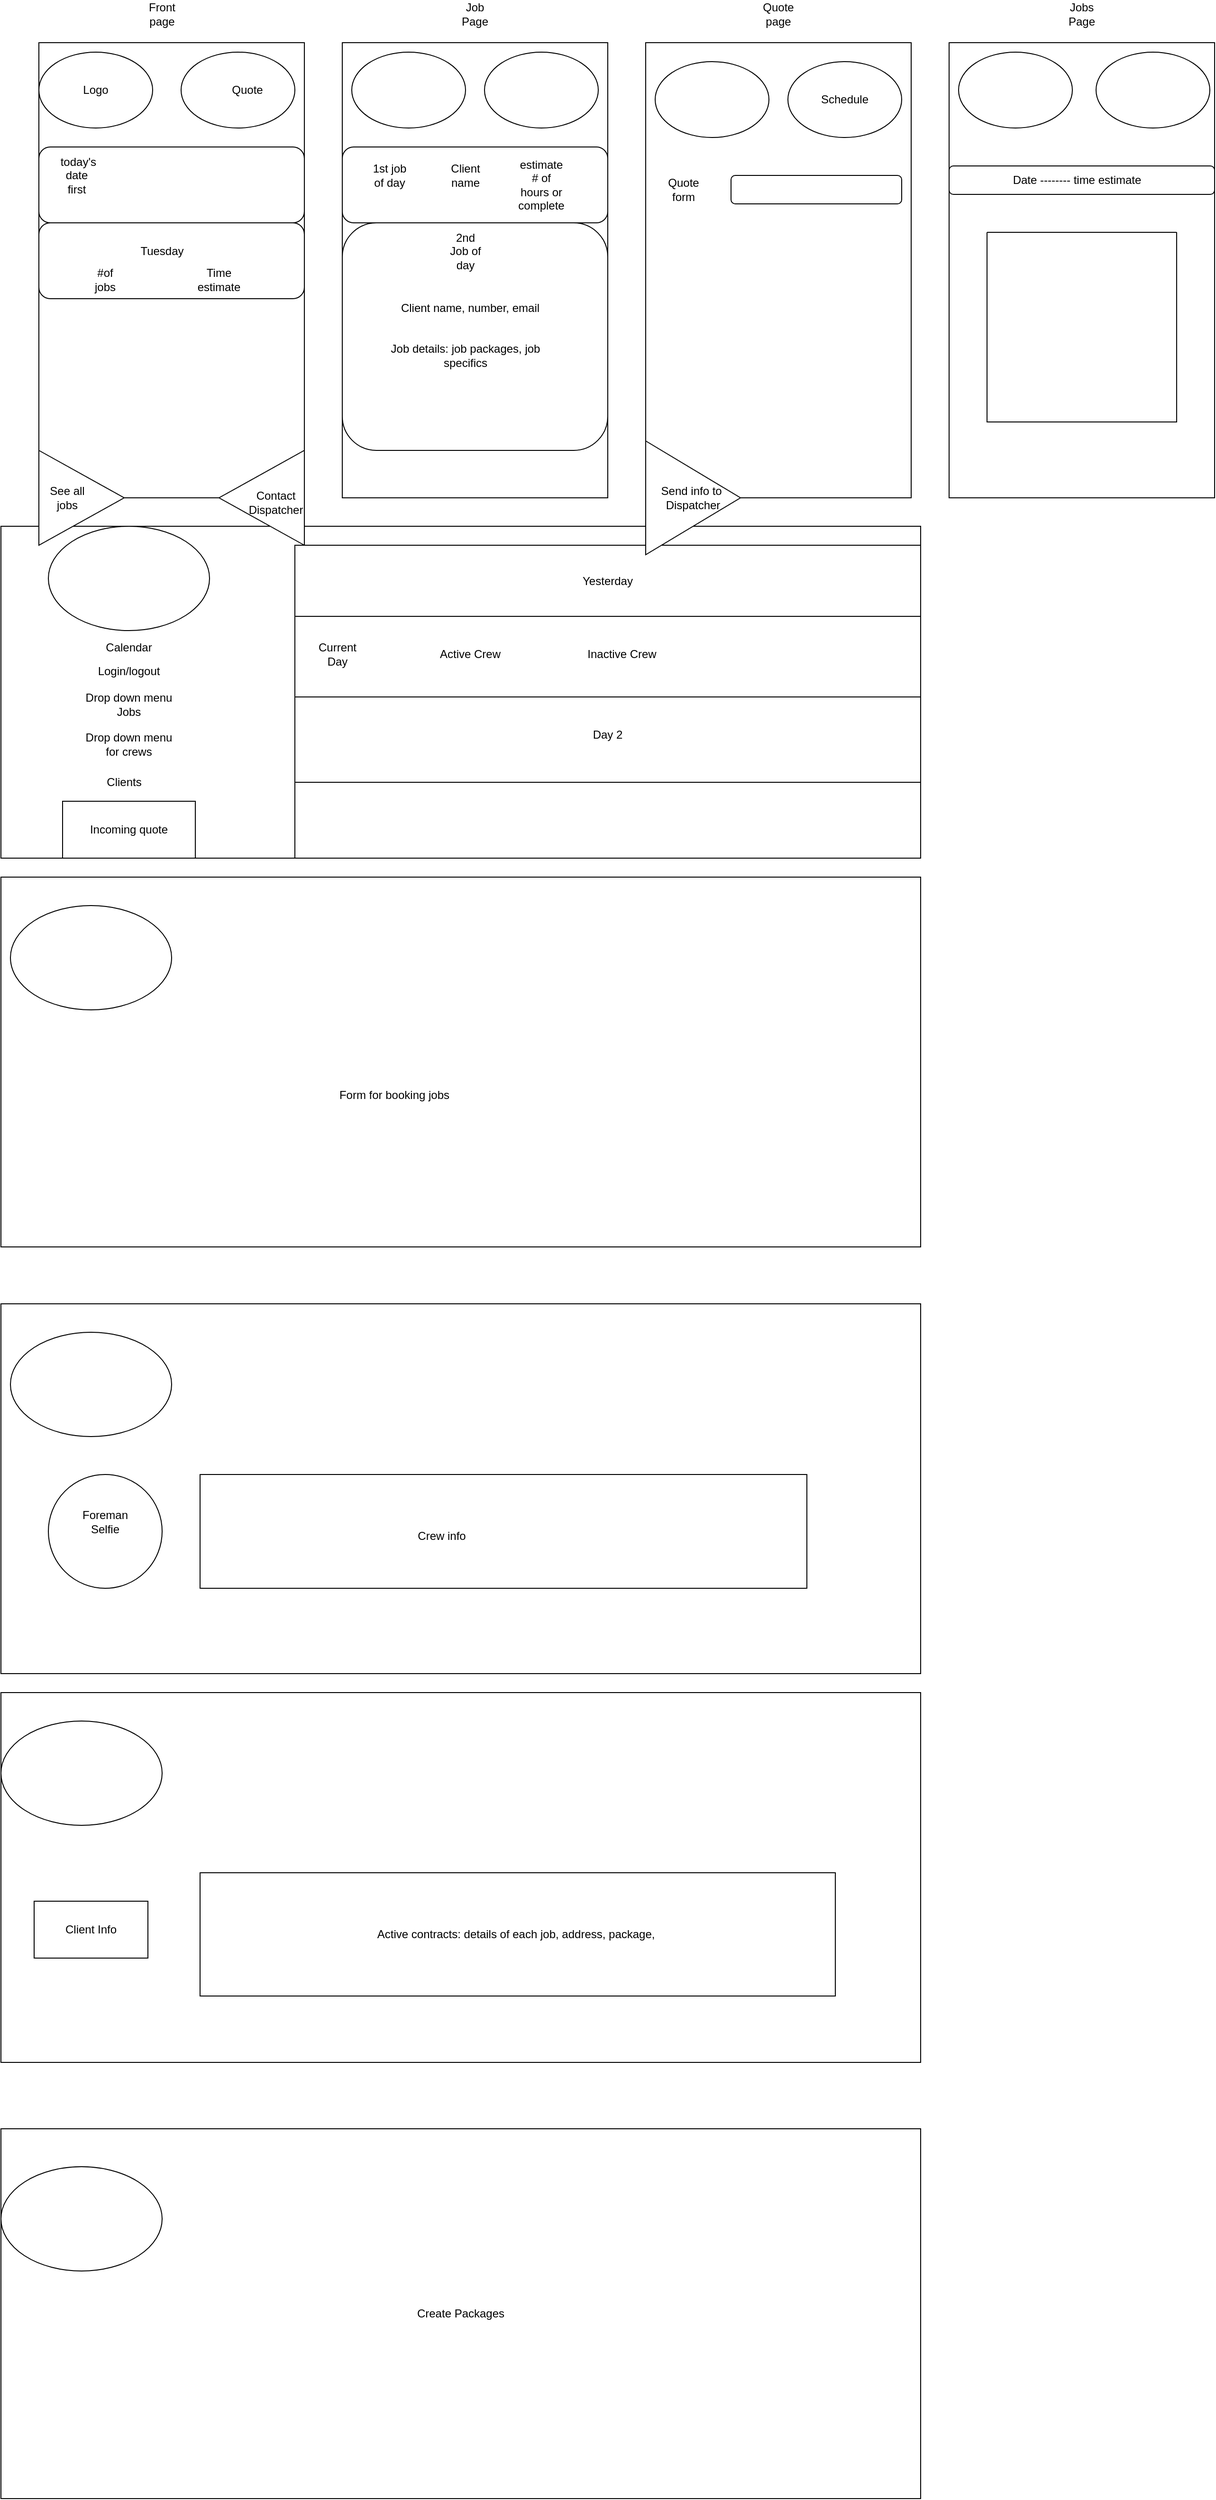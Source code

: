 <mxfile version="14.9.8" type="github">
  <diagram id="R2lEEEUBdFMjLlhIrx00" name="Page-1">
    <mxGraphModel dx="1256" dy="877" grid="1" gridSize="10" guides="1" tooltips="1" connect="1" arrows="1" fold="1" page="1" pageScale="1" pageWidth="850" pageHeight="1100" math="0" shadow="0" extFonts="Permanent Marker^https://fonts.googleapis.com/css?family=Permanent+Marker">
      <root>
        <mxCell id="0" />
        <mxCell id="1" parent="0" />
        <mxCell id="J1fMxKO8Fa8xe_uoKNtJ-2" value="" style="rounded=0;whiteSpace=wrap;html=1;" vertex="1" parent="1">
          <mxGeometry x="40" y="120" width="280" height="480" as="geometry" />
        </mxCell>
        <mxCell id="J1fMxKO8Fa8xe_uoKNtJ-3" value="" style="rounded=1;whiteSpace=wrap;html=1;" vertex="1" parent="1">
          <mxGeometry x="40" y="310" width="280" height="80" as="geometry" />
        </mxCell>
        <mxCell id="J1fMxKO8Fa8xe_uoKNtJ-4" value="" style="rounded=1;whiteSpace=wrap;html=1;" vertex="1" parent="1">
          <mxGeometry x="40" y="230" width="280" height="80" as="geometry" />
        </mxCell>
        <mxCell id="J1fMxKO8Fa8xe_uoKNtJ-7" value="" style="ellipse;whiteSpace=wrap;html=1;" vertex="1" parent="1">
          <mxGeometry x="190" y="130" width="120" height="80" as="geometry" />
        </mxCell>
        <mxCell id="J1fMxKO8Fa8xe_uoKNtJ-8" value="" style="ellipse;whiteSpace=wrap;html=1;" vertex="1" parent="1">
          <mxGeometry x="40" y="130" width="120" height="80" as="geometry" />
        </mxCell>
        <mxCell id="J1fMxKO8Fa8xe_uoKNtJ-10" value="" style="rounded=0;whiteSpace=wrap;html=1;" vertex="1" parent="1">
          <mxGeometry x="360" y="120" width="280" height="480" as="geometry" />
        </mxCell>
        <mxCell id="J1fMxKO8Fa8xe_uoKNtJ-11" value="Tuesday" style="text;html=1;strokeColor=none;fillColor=none;align=center;verticalAlign=middle;whiteSpace=wrap;rounded=0;" vertex="1" parent="1">
          <mxGeometry x="150" y="330" width="40" height="20" as="geometry" />
        </mxCell>
        <mxCell id="J1fMxKO8Fa8xe_uoKNtJ-12" value="#of jobs" style="text;html=1;strokeColor=none;fillColor=none;align=center;verticalAlign=middle;whiteSpace=wrap;rounded=0;" vertex="1" parent="1">
          <mxGeometry x="90" y="360" width="40" height="20" as="geometry" />
        </mxCell>
        <mxCell id="J1fMxKO8Fa8xe_uoKNtJ-13" value="Time estimate" style="text;html=1;strokeColor=none;fillColor=none;align=center;verticalAlign=middle;whiteSpace=wrap;rounded=0;" vertex="1" parent="1">
          <mxGeometry x="210" y="360" width="40" height="20" as="geometry" />
        </mxCell>
        <mxCell id="J1fMxKO8Fa8xe_uoKNtJ-14" value="Quote" style="text;html=1;strokeColor=none;fillColor=none;align=center;verticalAlign=middle;whiteSpace=wrap;rounded=0;" vertex="1" parent="1">
          <mxGeometry x="240" y="160" width="40" height="20" as="geometry" />
        </mxCell>
        <mxCell id="J1fMxKO8Fa8xe_uoKNtJ-15" value="Logo" style="text;html=1;strokeColor=none;fillColor=none;align=center;verticalAlign=middle;whiteSpace=wrap;rounded=0;" vertex="1" parent="1">
          <mxGeometry x="80" y="160" width="40" height="20" as="geometry" />
        </mxCell>
        <mxCell id="J1fMxKO8Fa8xe_uoKNtJ-18" value="" style="ellipse;whiteSpace=wrap;html=1;" vertex="1" parent="1">
          <mxGeometry x="370" y="130" width="120" height="80" as="geometry" />
        </mxCell>
        <mxCell id="J1fMxKO8Fa8xe_uoKNtJ-19" value="" style="ellipse;whiteSpace=wrap;html=1;" vertex="1" parent="1">
          <mxGeometry x="510" y="130" width="120" height="80" as="geometry" />
        </mxCell>
        <mxCell id="J1fMxKO8Fa8xe_uoKNtJ-20" value="" style="rounded=1;whiteSpace=wrap;html=1;" vertex="1" parent="1">
          <mxGeometry x="360" y="230" width="280" height="80" as="geometry" />
        </mxCell>
        <mxCell id="J1fMxKO8Fa8xe_uoKNtJ-21" value="" style="rounded=1;whiteSpace=wrap;html=1;" vertex="1" parent="1">
          <mxGeometry x="360" y="310" width="280" height="240" as="geometry" />
        </mxCell>
        <mxCell id="J1fMxKO8Fa8xe_uoKNtJ-22" value="&amp;nbsp;today&#39;s date first" style="text;html=1;strokeColor=none;fillColor=none;align=center;verticalAlign=middle;whiteSpace=wrap;rounded=0;" vertex="1" parent="1">
          <mxGeometry x="60" y="250" width="40" height="20" as="geometry" />
        </mxCell>
        <mxCell id="J1fMxKO8Fa8xe_uoKNtJ-23" value="1st job of day" style="text;html=1;strokeColor=none;fillColor=none;align=center;verticalAlign=middle;whiteSpace=wrap;rounded=0;" vertex="1" parent="1">
          <mxGeometry x="390" y="250" width="40" height="20" as="geometry" />
        </mxCell>
        <mxCell id="J1fMxKO8Fa8xe_uoKNtJ-27" style="edgeStyle=orthogonalEdgeStyle;rounded=0;orthogonalLoop=1;jettySize=auto;html=1;exitX=0.5;exitY=0;exitDx=0;exitDy=0;" edge="1" parent="1" source="J1fMxKO8Fa8xe_uoKNtJ-25">
          <mxGeometry relative="1" as="geometry">
            <mxPoint x="570" y="260" as="targetPoint" />
          </mxGeometry>
        </mxCell>
        <mxCell id="J1fMxKO8Fa8xe_uoKNtJ-25" value="estimate # of hours or complete" style="text;html=1;strokeColor=none;fillColor=none;align=center;verticalAlign=middle;whiteSpace=wrap;rounded=0;" vertex="1" parent="1">
          <mxGeometry x="550" y="260" width="40" height="20" as="geometry" />
        </mxCell>
        <mxCell id="J1fMxKO8Fa8xe_uoKNtJ-26" style="edgeStyle=orthogonalEdgeStyle;rounded=0;orthogonalLoop=1;jettySize=auto;html=1;exitX=0.5;exitY=1;exitDx=0;exitDy=0;" edge="1" parent="1" source="J1fMxKO8Fa8xe_uoKNtJ-25" target="J1fMxKO8Fa8xe_uoKNtJ-25">
          <mxGeometry relative="1" as="geometry" />
        </mxCell>
        <mxCell id="J1fMxKO8Fa8xe_uoKNtJ-28" style="edgeStyle=orthogonalEdgeStyle;rounded=0;orthogonalLoop=1;jettySize=auto;html=1;exitX=0.5;exitY=1;exitDx=0;exitDy=0;" edge="1" parent="1" source="J1fMxKO8Fa8xe_uoKNtJ-21" target="J1fMxKO8Fa8xe_uoKNtJ-21">
          <mxGeometry relative="1" as="geometry" />
        </mxCell>
        <mxCell id="J1fMxKO8Fa8xe_uoKNtJ-29" value="2nd Job of day" style="text;html=1;strokeColor=none;fillColor=none;align=center;verticalAlign=middle;whiteSpace=wrap;rounded=0;" vertex="1" parent="1">
          <mxGeometry x="470" y="330" width="40" height="20" as="geometry" />
        </mxCell>
        <mxCell id="J1fMxKO8Fa8xe_uoKNtJ-30" value="Client name, number, email" style="text;html=1;strokeColor=none;fillColor=none;align=center;verticalAlign=middle;whiteSpace=wrap;rounded=0;" vertex="1" parent="1">
          <mxGeometry x="370" y="380" width="250" height="40" as="geometry" />
        </mxCell>
        <mxCell id="J1fMxKO8Fa8xe_uoKNtJ-32" value="Job details: job packages, job specifics" style="text;html=1;strokeColor=none;fillColor=none;align=center;verticalAlign=middle;whiteSpace=wrap;rounded=0;" vertex="1" parent="1">
          <mxGeometry x="390" y="440" width="200" height="20" as="geometry" />
        </mxCell>
        <mxCell id="J1fMxKO8Fa8xe_uoKNtJ-35" value="Client name" style="text;html=1;strokeColor=none;fillColor=none;align=center;verticalAlign=middle;whiteSpace=wrap;rounded=0;" vertex="1" parent="1">
          <mxGeometry x="470" y="250" width="40" height="20" as="geometry" />
        </mxCell>
        <mxCell id="J1fMxKO8Fa8xe_uoKNtJ-37" value="" style="rounded=0;whiteSpace=wrap;html=1;" vertex="1" parent="1">
          <mxGeometry x="680" y="120" width="280" height="480" as="geometry" />
        </mxCell>
        <mxCell id="J1fMxKO8Fa8xe_uoKNtJ-38" value="" style="ellipse;whiteSpace=wrap;html=1;" vertex="1" parent="1">
          <mxGeometry x="690" y="140" width="120" height="80" as="geometry" />
        </mxCell>
        <mxCell id="J1fMxKO8Fa8xe_uoKNtJ-39" value="" style="ellipse;whiteSpace=wrap;html=1;" vertex="1" parent="1">
          <mxGeometry x="830" y="140" width="120" height="80" as="geometry" />
        </mxCell>
        <mxCell id="J1fMxKO8Fa8xe_uoKNtJ-40" value="" style="rounded=1;whiteSpace=wrap;html=1;" vertex="1" parent="1">
          <mxGeometry x="770" y="260" width="180" height="30" as="geometry" />
        </mxCell>
        <mxCell id="J1fMxKO8Fa8xe_uoKNtJ-41" value="Quote form" style="text;html=1;strokeColor=none;fillColor=none;align=center;verticalAlign=middle;whiteSpace=wrap;rounded=0;" vertex="1" parent="1">
          <mxGeometry x="700" y="265" width="40" height="20" as="geometry" />
        </mxCell>
        <mxCell id="J1fMxKO8Fa8xe_uoKNtJ-42" value="Schedule" style="text;html=1;strokeColor=none;fillColor=none;align=center;verticalAlign=middle;whiteSpace=wrap;rounded=0;" vertex="1" parent="1">
          <mxGeometry x="870" y="170" width="40" height="20" as="geometry" />
        </mxCell>
        <mxCell id="J1fMxKO8Fa8xe_uoKNtJ-44" value="" style="rounded=0;whiteSpace=wrap;html=1;" vertex="1" parent="1">
          <mxGeometry y="630" width="970" height="350" as="geometry" />
        </mxCell>
        <mxCell id="J1fMxKO8Fa8xe_uoKNtJ-45" value="" style="ellipse;whiteSpace=wrap;html=1;" vertex="1" parent="1">
          <mxGeometry x="50" y="630" width="170" height="110" as="geometry" />
        </mxCell>
        <mxCell id="J1fMxKO8Fa8xe_uoKNtJ-46" value="Drop down menu&lt;br&gt;Jobs" style="text;html=1;strokeColor=none;fillColor=none;align=center;verticalAlign=middle;whiteSpace=wrap;rounded=0;" vertex="1" parent="1">
          <mxGeometry x="70" y="805" width="130" height="25" as="geometry" />
        </mxCell>
        <mxCell id="J1fMxKO8Fa8xe_uoKNtJ-47" value="" style="triangle;whiteSpace=wrap;html=1;" vertex="1" parent="1">
          <mxGeometry x="40" y="550" width="90" height="100" as="geometry" />
        </mxCell>
        <mxCell id="J1fMxKO8Fa8xe_uoKNtJ-48" value="See all jobs" style="text;html=1;strokeColor=none;fillColor=none;align=center;verticalAlign=middle;whiteSpace=wrap;rounded=0;" vertex="1" parent="1">
          <mxGeometry x="40" y="570" width="60" height="60" as="geometry" />
        </mxCell>
        <mxCell id="J1fMxKO8Fa8xe_uoKNtJ-49" value="" style="triangle;whiteSpace=wrap;html=1;rotation=-180;" vertex="1" parent="1">
          <mxGeometry x="230" y="550" width="90" height="100" as="geometry" />
        </mxCell>
        <mxCell id="J1fMxKO8Fa8xe_uoKNtJ-50" value="Contact Dispatcher" style="text;html=1;strokeColor=none;fillColor=none;align=center;verticalAlign=middle;whiteSpace=wrap;rounded=0;" vertex="1" parent="1">
          <mxGeometry x="270" y="580" width="40" height="50" as="geometry" />
        </mxCell>
        <mxCell id="J1fMxKO8Fa8xe_uoKNtJ-51" value="" style="rounded=0;whiteSpace=wrap;html=1;" vertex="1" parent="1">
          <mxGeometry x="1000" y="120" width="280" height="480" as="geometry" />
        </mxCell>
        <mxCell id="J1fMxKO8Fa8xe_uoKNtJ-52" value="" style="ellipse;whiteSpace=wrap;html=1;" vertex="1" parent="1">
          <mxGeometry x="1010" y="130" width="120" height="80" as="geometry" />
        </mxCell>
        <mxCell id="J1fMxKO8Fa8xe_uoKNtJ-53" value="" style="ellipse;whiteSpace=wrap;html=1;" vertex="1" parent="1">
          <mxGeometry x="1155" y="130" width="120" height="80" as="geometry" />
        </mxCell>
        <mxCell id="J1fMxKO8Fa8xe_uoKNtJ-54" value="" style="rounded=1;whiteSpace=wrap;html=1;" vertex="1" parent="1">
          <mxGeometry x="1000" y="250" width="280" height="30" as="geometry" />
        </mxCell>
        <mxCell id="J1fMxKO8Fa8xe_uoKNtJ-55" value="Date -------- time estimate" style="text;html=1;strokeColor=none;fillColor=none;align=center;verticalAlign=middle;whiteSpace=wrap;rounded=0;" vertex="1" parent="1">
          <mxGeometry x="1030" y="255" width="210" height="20" as="geometry" />
        </mxCell>
        <mxCell id="J1fMxKO8Fa8xe_uoKNtJ-56" value="" style="swimlane;startSize=0;" vertex="1" parent="1">
          <mxGeometry x="1040" y="320" width="200" height="200" as="geometry" />
        </mxCell>
        <mxCell id="J1fMxKO8Fa8xe_uoKNtJ-59" value="" style="rounded=0;whiteSpace=wrap;html=1;" vertex="1" parent="1">
          <mxGeometry x="310" y="810" width="660" height="90" as="geometry" />
        </mxCell>
        <mxCell id="J1fMxKO8Fa8xe_uoKNtJ-60" value="" style="rounded=0;whiteSpace=wrap;html=1;" vertex="1" parent="1">
          <mxGeometry x="310" y="900" width="660" height="80" as="geometry" />
        </mxCell>
        <mxCell id="J1fMxKO8Fa8xe_uoKNtJ-61" value="" style="rounded=0;whiteSpace=wrap;html=1;" vertex="1" parent="1">
          <mxGeometry x="310" y="725" width="660" height="85" as="geometry" />
        </mxCell>
        <mxCell id="J1fMxKO8Fa8xe_uoKNtJ-62" value="Drop down menu for crews" style="text;html=1;strokeColor=none;fillColor=none;align=center;verticalAlign=middle;whiteSpace=wrap;rounded=0;" vertex="1" parent="1">
          <mxGeometry x="85" y="840" width="100" height="40" as="geometry" />
        </mxCell>
        <mxCell id="J1fMxKO8Fa8xe_uoKNtJ-63" value="Calendar" style="text;html=1;strokeColor=none;fillColor=none;align=center;verticalAlign=middle;whiteSpace=wrap;rounded=0;" vertex="1" parent="1">
          <mxGeometry x="115" y="747.5" width="40" height="20" as="geometry" />
        </mxCell>
        <mxCell id="J1fMxKO8Fa8xe_uoKNtJ-65" value="Login/logout" style="text;html=1;strokeColor=none;fillColor=none;align=center;verticalAlign=middle;whiteSpace=wrap;rounded=0;" vertex="1" parent="1">
          <mxGeometry x="115" y="772.5" width="40" height="20" as="geometry" />
        </mxCell>
        <mxCell id="J1fMxKO8Fa8xe_uoKNtJ-66" value="Current Day" style="text;html=1;strokeColor=none;fillColor=none;align=center;verticalAlign=middle;whiteSpace=wrap;rounded=0;" vertex="1" parent="1">
          <mxGeometry x="335" y="755" width="40" height="20" as="geometry" />
        </mxCell>
        <mxCell id="J1fMxKO8Fa8xe_uoKNtJ-68" value="Yesterday" style="rounded=0;whiteSpace=wrap;html=1;" vertex="1" parent="1">
          <mxGeometry x="310" y="650" width="660" height="75" as="geometry" />
        </mxCell>
        <mxCell id="J1fMxKO8Fa8xe_uoKNtJ-69" value="Active Crew" style="text;html=1;strokeColor=none;fillColor=none;align=center;verticalAlign=middle;whiteSpace=wrap;rounded=0;" vertex="1" parent="1">
          <mxGeometry x="420" y="747.5" width="150" height="35" as="geometry" />
        </mxCell>
        <mxCell id="J1fMxKO8Fa8xe_uoKNtJ-72" value="Day 2" style="text;html=1;strokeColor=none;fillColor=none;align=center;verticalAlign=middle;whiteSpace=wrap;rounded=0;" vertex="1" parent="1">
          <mxGeometry x="620" y="840" width="40" height="20" as="geometry" />
        </mxCell>
        <mxCell id="J1fMxKO8Fa8xe_uoKNtJ-73" value="Inactive Crew" style="text;html=1;strokeColor=none;fillColor=none;align=center;verticalAlign=middle;whiteSpace=wrap;rounded=0;" vertex="1" parent="1">
          <mxGeometry x="590" y="755" width="130" height="20" as="geometry" />
        </mxCell>
        <mxCell id="J1fMxKO8Fa8xe_uoKNtJ-74" value="" style="rounded=0;whiteSpace=wrap;html=1;" vertex="1" parent="1">
          <mxGeometry y="1000" width="970" height="390" as="geometry" />
        </mxCell>
        <mxCell id="J1fMxKO8Fa8xe_uoKNtJ-75" value="Clients" style="text;html=1;strokeColor=none;fillColor=none;align=center;verticalAlign=middle;whiteSpace=wrap;rounded=0;" vertex="1" parent="1">
          <mxGeometry x="110" y="890" width="40" height="20" as="geometry" />
        </mxCell>
        <mxCell id="J1fMxKO8Fa8xe_uoKNtJ-76" value="Front page" style="text;html=1;strokeColor=none;fillColor=none;align=center;verticalAlign=middle;whiteSpace=wrap;rounded=0;" vertex="1" parent="1">
          <mxGeometry x="150" y="80" width="40" height="20" as="geometry" />
        </mxCell>
        <mxCell id="J1fMxKO8Fa8xe_uoKNtJ-77" value="Job Page" style="text;html=1;strokeColor=none;fillColor=none;align=center;verticalAlign=middle;whiteSpace=wrap;rounded=0;" vertex="1" parent="1">
          <mxGeometry x="480" y="80" width="40" height="20" as="geometry" />
        </mxCell>
        <mxCell id="J1fMxKO8Fa8xe_uoKNtJ-78" value="Quote page" style="text;html=1;strokeColor=none;fillColor=none;align=center;verticalAlign=middle;whiteSpace=wrap;rounded=0;" vertex="1" parent="1">
          <mxGeometry x="800" y="80" width="40" height="20" as="geometry" />
        </mxCell>
        <mxCell id="J1fMxKO8Fa8xe_uoKNtJ-79" value="Jobs Page" style="text;html=1;strokeColor=none;fillColor=none;align=center;verticalAlign=middle;whiteSpace=wrap;rounded=0;" vertex="1" parent="1">
          <mxGeometry x="1120" y="80" width="40" height="20" as="geometry" />
        </mxCell>
        <mxCell id="J1fMxKO8Fa8xe_uoKNtJ-81" value="" style="ellipse;whiteSpace=wrap;html=1;" vertex="1" parent="1">
          <mxGeometry x="10" y="1030" width="170" height="110" as="geometry" />
        </mxCell>
        <mxCell id="J1fMxKO8Fa8xe_uoKNtJ-82" value="Form for booking jobs" style="text;html=1;strokeColor=none;fillColor=none;align=center;verticalAlign=middle;whiteSpace=wrap;rounded=0;" vertex="1" parent="1">
          <mxGeometry x="220" y="1220" width="390" height="20" as="geometry" />
        </mxCell>
        <mxCell id="J1fMxKO8Fa8xe_uoKNtJ-85" value="" style="rounded=0;whiteSpace=wrap;html=1;" vertex="1" parent="1">
          <mxGeometry y="1450" width="970" height="390" as="geometry" />
        </mxCell>
        <mxCell id="J1fMxKO8Fa8xe_uoKNtJ-86" value="" style="rounded=0;whiteSpace=wrap;html=1;" vertex="1" parent="1">
          <mxGeometry y="1860" width="970" height="390" as="geometry" />
        </mxCell>
        <mxCell id="J1fMxKO8Fa8xe_uoKNtJ-87" value="" style="ellipse;whiteSpace=wrap;html=1;" vertex="1" parent="1">
          <mxGeometry y="1890" width="170" height="110" as="geometry" />
        </mxCell>
        <mxCell id="J1fMxKO8Fa8xe_uoKNtJ-88" value="" style="ellipse;whiteSpace=wrap;html=1;" vertex="1" parent="1">
          <mxGeometry x="10" y="1480" width="170" height="110" as="geometry" />
        </mxCell>
        <mxCell id="J1fMxKO8Fa8xe_uoKNtJ-90" value="" style="rounded=0;whiteSpace=wrap;html=1;" vertex="1" parent="1">
          <mxGeometry x="210" y="1630" width="640" height="120" as="geometry" />
        </mxCell>
        <mxCell id="J1fMxKO8Fa8xe_uoKNtJ-94" value="Crew info" style="text;html=1;strokeColor=none;fillColor=none;align=center;verticalAlign=middle;whiteSpace=wrap;rounded=0;" vertex="1" parent="1">
          <mxGeometry x="230" y="1650" width="470" height="90" as="geometry" />
        </mxCell>
        <mxCell id="J1fMxKO8Fa8xe_uoKNtJ-95" value="" style="ellipse;whiteSpace=wrap;html=1;aspect=fixed;" vertex="1" parent="1">
          <mxGeometry x="50" y="1630" width="120" height="120" as="geometry" />
        </mxCell>
        <mxCell id="J1fMxKO8Fa8xe_uoKNtJ-96" value="Foreman Selfie" style="text;html=1;strokeColor=none;fillColor=none;align=center;verticalAlign=middle;whiteSpace=wrap;rounded=0;" vertex="1" parent="1">
          <mxGeometry x="90" y="1670" width="40" height="20" as="geometry" />
        </mxCell>
        <mxCell id="J1fMxKO8Fa8xe_uoKNtJ-97" value="Active contracts: details of each job, address, package,&amp;nbsp;" style="rounded=0;whiteSpace=wrap;html=1;" vertex="1" parent="1">
          <mxGeometry x="210" y="2050" width="670" height="130" as="geometry" />
        </mxCell>
        <mxCell id="J1fMxKO8Fa8xe_uoKNtJ-101" value="Client Info" style="rounded=0;whiteSpace=wrap;html=1;" vertex="1" parent="1">
          <mxGeometry x="35" y="2080" width="120" height="60" as="geometry" />
        </mxCell>
        <mxCell id="J1fMxKO8Fa8xe_uoKNtJ-104" value="Create Packages" style="rounded=0;whiteSpace=wrap;html=1;" vertex="1" parent="1">
          <mxGeometry y="2320" width="970" height="390" as="geometry" />
        </mxCell>
        <mxCell id="J1fMxKO8Fa8xe_uoKNtJ-105" value="" style="ellipse;whiteSpace=wrap;html=1;" vertex="1" parent="1">
          <mxGeometry y="2360" width="170" height="110" as="geometry" />
        </mxCell>
        <mxCell id="J1fMxKO8Fa8xe_uoKNtJ-106" value="Send info to&amp;nbsp;&lt;br&gt;Dispatcher" style="triangle;whiteSpace=wrap;html=1;rotation=0;" vertex="1" parent="1">
          <mxGeometry x="680" y="540" width="100" height="120" as="geometry" />
        </mxCell>
        <mxCell id="J1fMxKO8Fa8xe_uoKNtJ-107" value="Incoming quote" style="rounded=0;whiteSpace=wrap;html=1;" vertex="1" parent="1">
          <mxGeometry x="65" y="920" width="140" height="60" as="geometry" />
        </mxCell>
      </root>
    </mxGraphModel>
  </diagram>
</mxfile>

